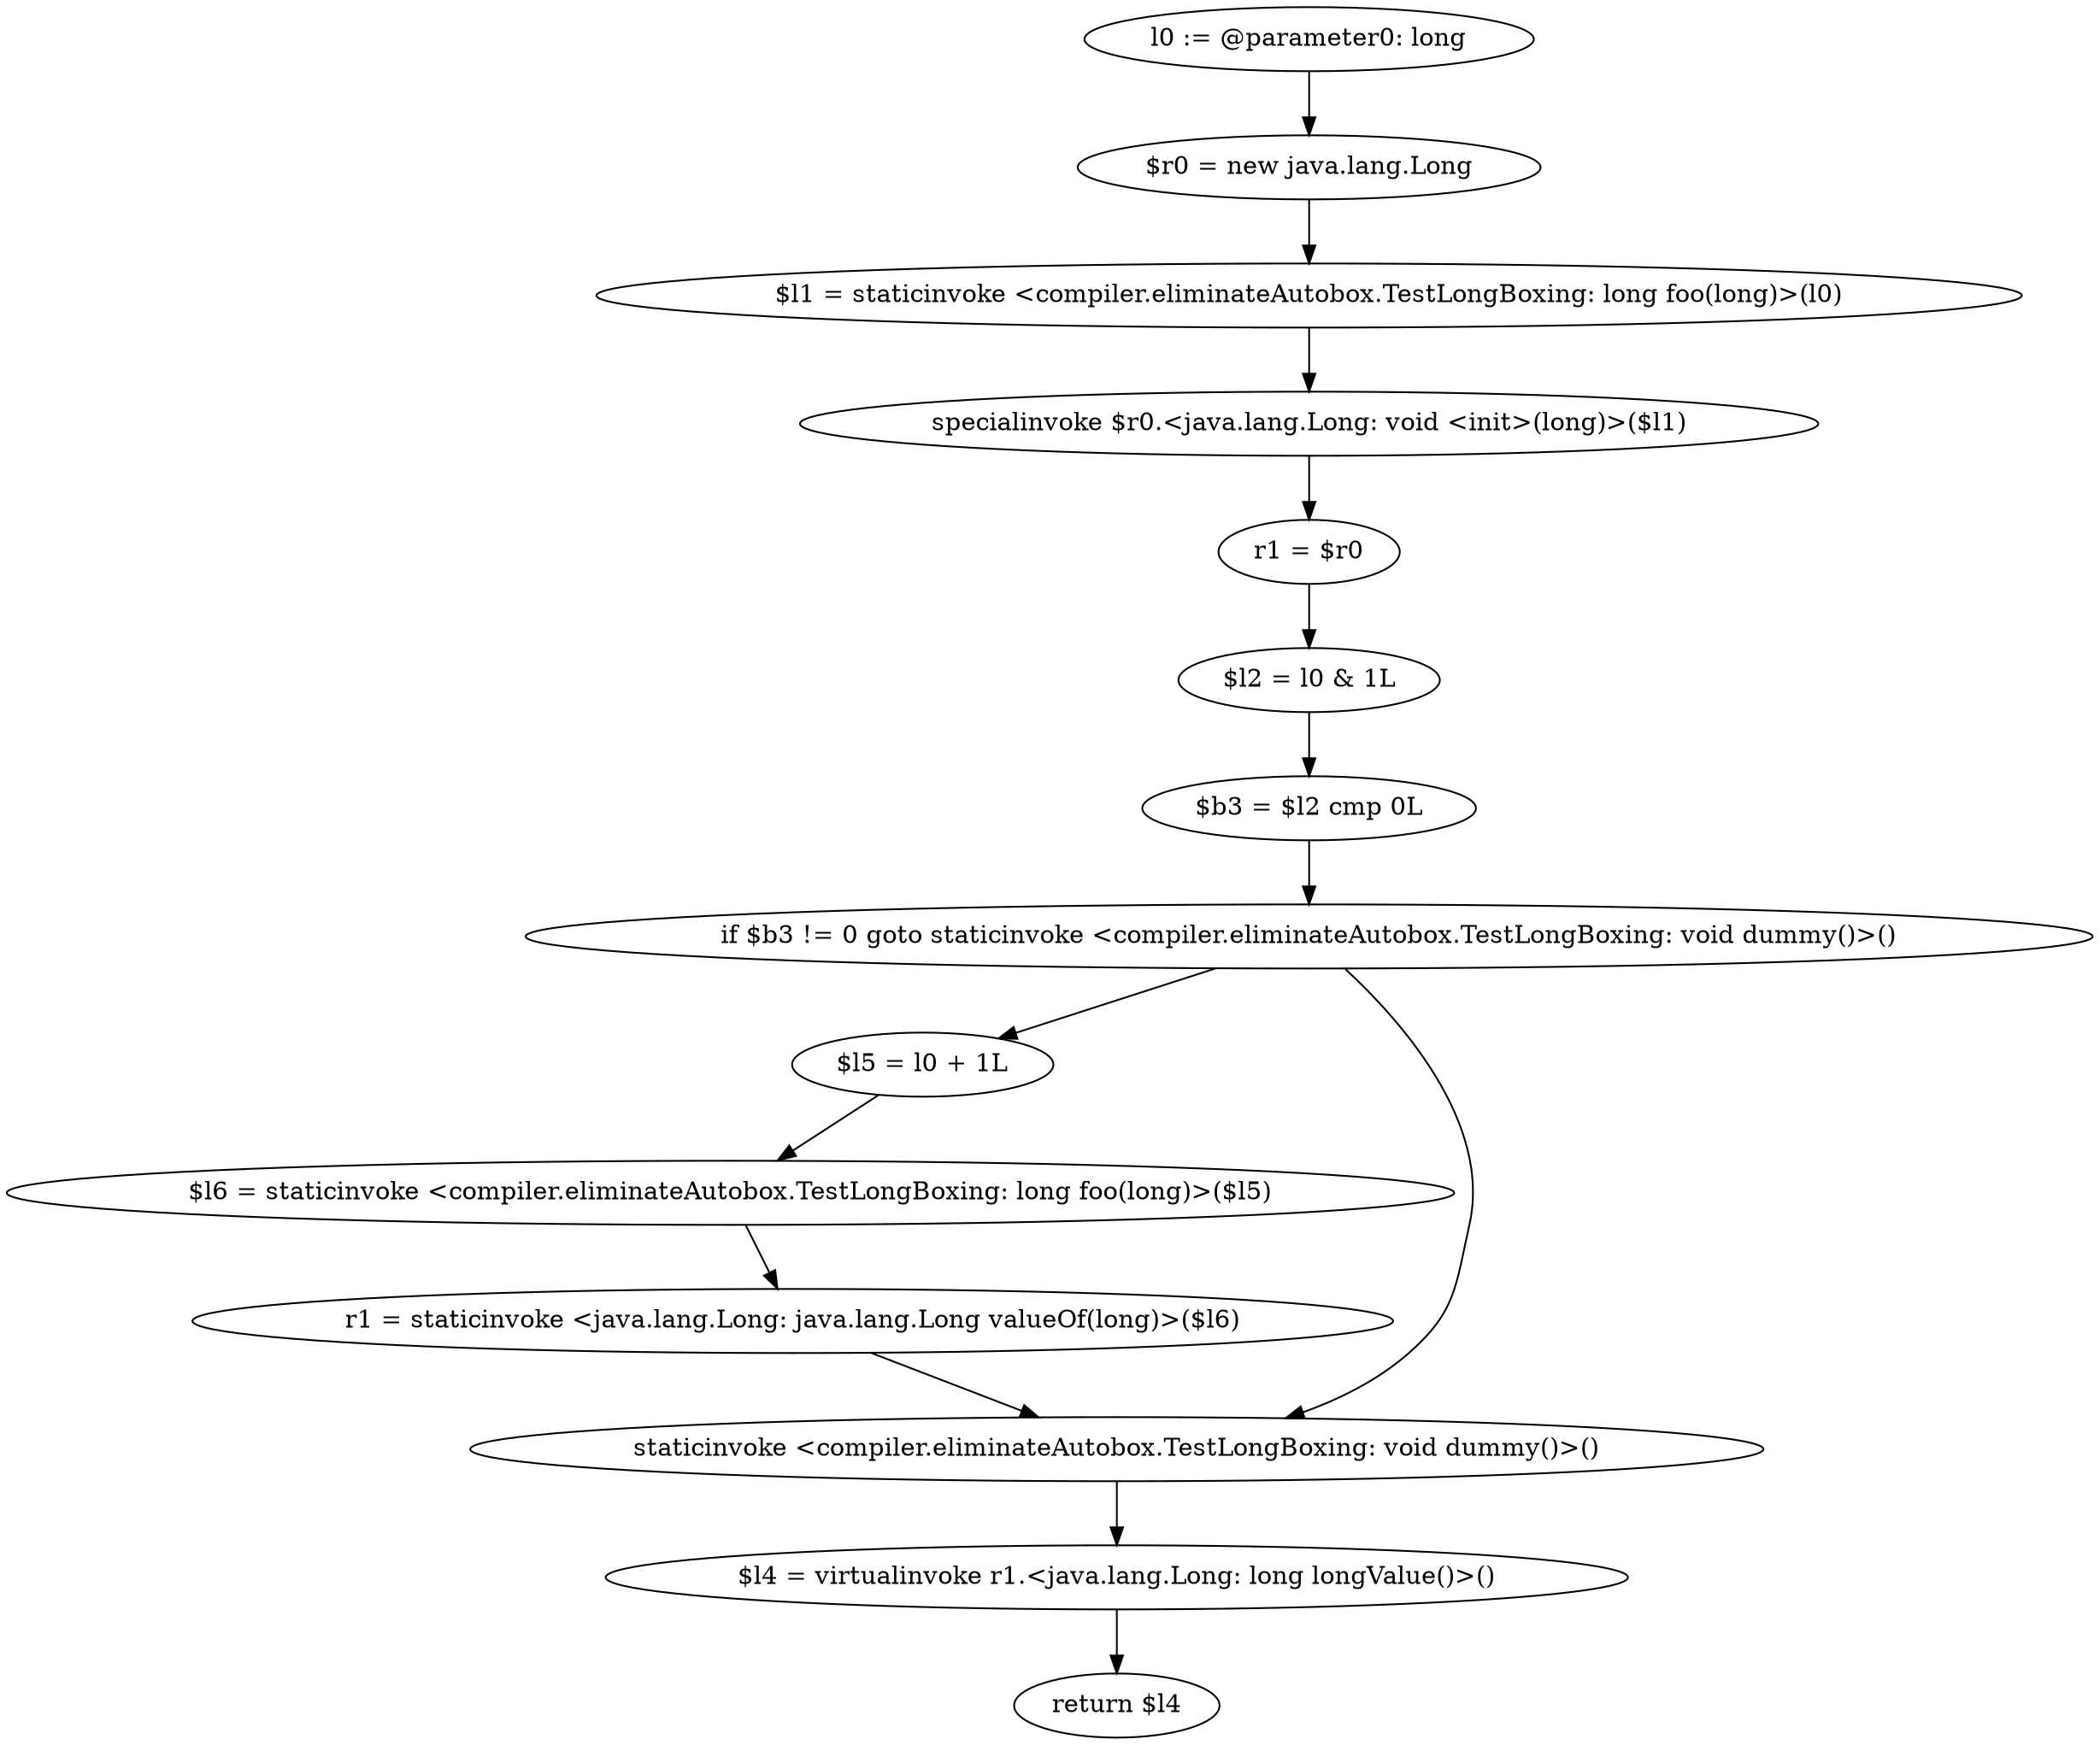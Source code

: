 digraph "unitGraph" {
    "l0 := @parameter0: long"
    "$r0 = new java.lang.Long"
    "$l1 = staticinvoke <compiler.eliminateAutobox.TestLongBoxing: long foo(long)>(l0)"
    "specialinvoke $r0.<java.lang.Long: void <init>(long)>($l1)"
    "r1 = $r0"
    "$l2 = l0 & 1L"
    "$b3 = $l2 cmp 0L"
    "if $b3 != 0 goto staticinvoke <compiler.eliminateAutobox.TestLongBoxing: void dummy()>()"
    "$l5 = l0 + 1L"
    "$l6 = staticinvoke <compiler.eliminateAutobox.TestLongBoxing: long foo(long)>($l5)"
    "r1 = staticinvoke <java.lang.Long: java.lang.Long valueOf(long)>($l6)"
    "staticinvoke <compiler.eliminateAutobox.TestLongBoxing: void dummy()>()"
    "$l4 = virtualinvoke r1.<java.lang.Long: long longValue()>()"
    "return $l4"
    "l0 := @parameter0: long"->"$r0 = new java.lang.Long";
    "$r0 = new java.lang.Long"->"$l1 = staticinvoke <compiler.eliminateAutobox.TestLongBoxing: long foo(long)>(l0)";
    "$l1 = staticinvoke <compiler.eliminateAutobox.TestLongBoxing: long foo(long)>(l0)"->"specialinvoke $r0.<java.lang.Long: void <init>(long)>($l1)";
    "specialinvoke $r0.<java.lang.Long: void <init>(long)>($l1)"->"r1 = $r0";
    "r1 = $r0"->"$l2 = l0 & 1L";
    "$l2 = l0 & 1L"->"$b3 = $l2 cmp 0L";
    "$b3 = $l2 cmp 0L"->"if $b3 != 0 goto staticinvoke <compiler.eliminateAutobox.TestLongBoxing: void dummy()>()";
    "if $b3 != 0 goto staticinvoke <compiler.eliminateAutobox.TestLongBoxing: void dummy()>()"->"$l5 = l0 + 1L";
    "if $b3 != 0 goto staticinvoke <compiler.eliminateAutobox.TestLongBoxing: void dummy()>()"->"staticinvoke <compiler.eliminateAutobox.TestLongBoxing: void dummy()>()";
    "$l5 = l0 + 1L"->"$l6 = staticinvoke <compiler.eliminateAutobox.TestLongBoxing: long foo(long)>($l5)";
    "$l6 = staticinvoke <compiler.eliminateAutobox.TestLongBoxing: long foo(long)>($l5)"->"r1 = staticinvoke <java.lang.Long: java.lang.Long valueOf(long)>($l6)";
    "r1 = staticinvoke <java.lang.Long: java.lang.Long valueOf(long)>($l6)"->"staticinvoke <compiler.eliminateAutobox.TestLongBoxing: void dummy()>()";
    "staticinvoke <compiler.eliminateAutobox.TestLongBoxing: void dummy()>()"->"$l4 = virtualinvoke r1.<java.lang.Long: long longValue()>()";
    "$l4 = virtualinvoke r1.<java.lang.Long: long longValue()>()"->"return $l4";
}
